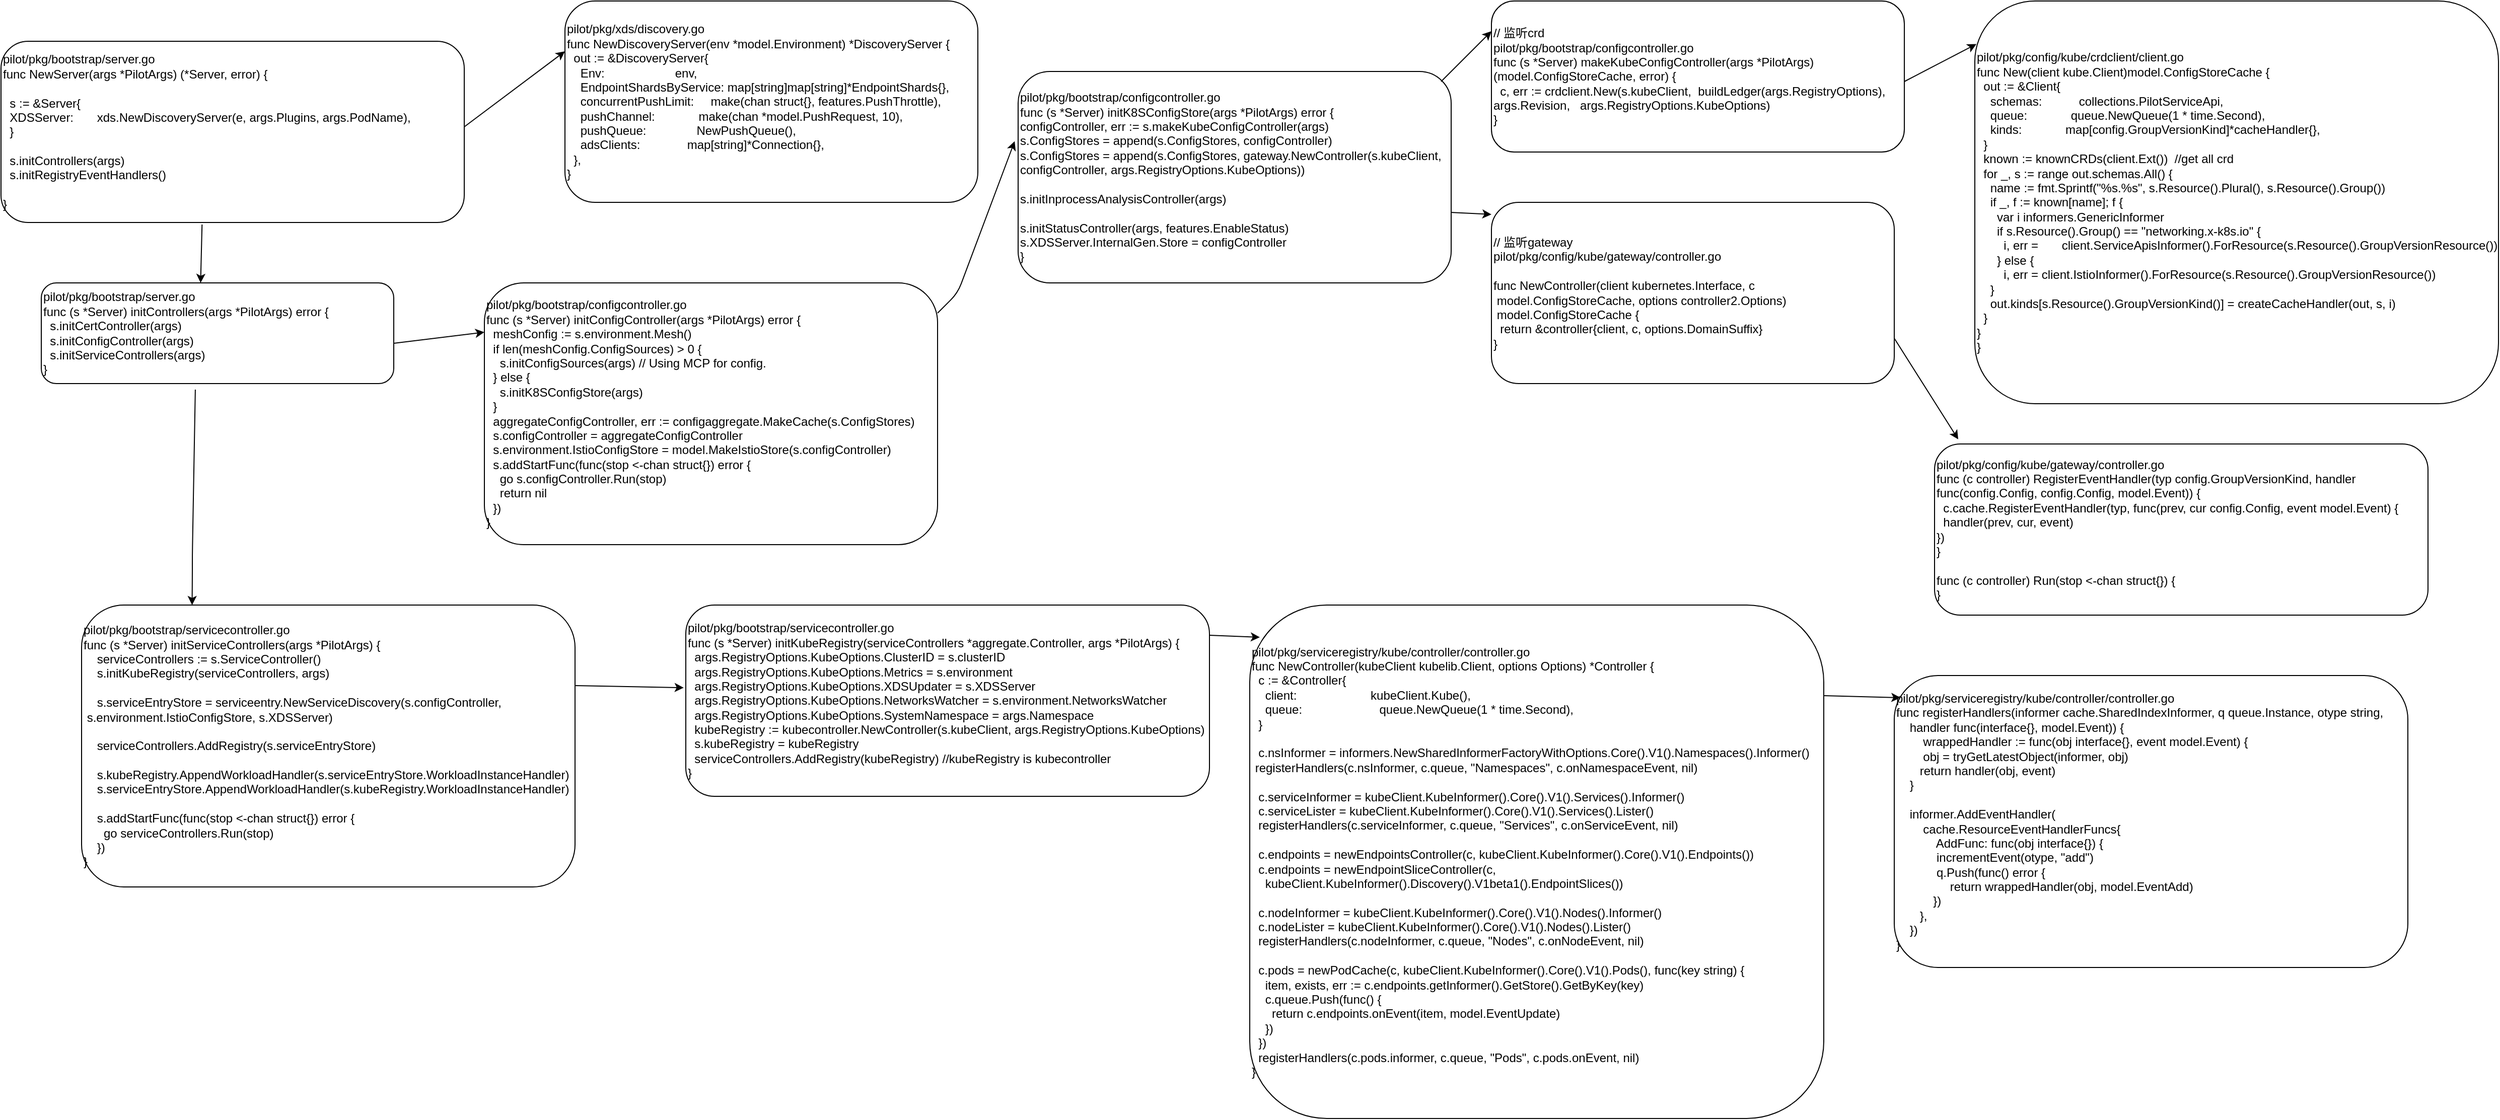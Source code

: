 <mxfile version="13.9.6" type="github">
  <diagram id="1WSthCP1p7yNz_Qq4u5r" name="Page-1">
    <mxGraphModel dx="1127" dy="437" grid="1" gridSize="10" guides="1" tooltips="1" connect="1" arrows="1" fold="1" page="1" pageScale="1" pageWidth="827" pageHeight="1169" math="0" shadow="0">
      <root>
        <mxCell id="0" />
        <mxCell id="1" parent="0" />
        <mxCell id="hdn6pJ4XfOclm7P6a8ZE-1" value="pilot/pkg/bootstrap/server.go&lt;br&gt;func NewServer(args *PilotArgs) (*Server, error) {&lt;br&gt;&lt;br&gt;&lt;div&gt;&lt;span&gt;&lt;/span&gt;&amp;nbsp; s := &amp;amp;Server{&lt;/div&gt;&lt;div&gt;&lt;span&gt;&lt;/span&gt;&amp;nbsp; XDSServer:&amp;nbsp; &amp;nbsp; &amp;nbsp; &amp;nbsp;xds.NewDiscoveryServer(e, args.Plugins, args.PodName),&lt;/div&gt;&lt;div&gt;&lt;span&gt;&lt;/span&gt;&amp;nbsp; }&lt;/div&gt;&lt;div&gt;&lt;br&gt;&lt;/div&gt;&lt;div&gt;&amp;nbsp;&amp;nbsp;s.initControllers(args)&lt;/div&gt;&lt;div&gt;&amp;nbsp;&amp;nbsp;s.initRegistryEventHandlers()&lt;/div&gt;&lt;div&gt;&lt;br&gt;&lt;/div&gt;}" style="rounded=1;whiteSpace=wrap;html=1;align=left;" parent="1" vertex="1">
          <mxGeometry x="80" y="80" width="460" height="180" as="geometry" />
        </mxCell>
        <mxCell id="hdn6pJ4XfOclm7P6a8ZE-2" value="pilot/pkg/xds/discovery.go&lt;br&gt;&lt;div&gt;func NewDiscoveryServer(env *model.Environment) *DiscoveryServer {&lt;/div&gt;&lt;div&gt;&lt;span&gt;&lt;/span&gt;&amp;nbsp; out := &amp;amp;DiscoveryServer{&lt;/div&gt;&lt;div&gt;&lt;span&gt;&lt;/span&gt;&amp;nbsp; &amp;nbsp; Env:&amp;nbsp; &amp;nbsp; &amp;nbsp; &amp;nbsp; &amp;nbsp; &amp;nbsp; &amp;nbsp; &amp;nbsp; &amp;nbsp; &amp;nbsp; &amp;nbsp;env,&lt;/div&gt;&lt;div&gt;&lt;span&gt;&lt;/span&gt;&amp;nbsp; &amp;nbsp; EndpointShardsByService: map[string]map[string]*EndpointShards{},&lt;/div&gt;&lt;div&gt;&lt;span&gt;&lt;/span&gt;&amp;nbsp; &amp;nbsp; concurrentPushLimit:&amp;nbsp; &amp;nbsp; &amp;nbsp;make(chan struct{}, features.PushThrottle),&lt;/div&gt;&lt;div&gt;&lt;span&gt;&lt;/span&gt;&amp;nbsp; &amp;nbsp; pushChannel:&amp;nbsp; &amp;nbsp; &amp;nbsp; &amp;nbsp; &amp;nbsp; &amp;nbsp; &amp;nbsp;make(chan *model.PushRequest, 10),&lt;/div&gt;&lt;div&gt;&lt;span&gt;&lt;/span&gt;&amp;nbsp; &amp;nbsp; pushQueue:&amp;nbsp; &amp;nbsp; &amp;nbsp; &amp;nbsp; &amp;nbsp; &amp;nbsp; &amp;nbsp; &amp;nbsp;NewPushQueue(),&lt;/div&gt;&lt;div&gt;&lt;span&gt;&lt;/span&gt;&amp;nbsp; &amp;nbsp; adsClients:&amp;nbsp; &amp;nbsp; &amp;nbsp; &amp;nbsp; &amp;nbsp; &amp;nbsp; &amp;nbsp; map[string]*Connection{},&lt;/div&gt;&lt;div&gt;&lt;span&gt;&lt;/span&gt;&amp;nbsp; },&lt;/div&gt;&lt;div&gt;&lt;span&gt; &lt;/span&gt;}&lt;/div&gt;" style="rounded=1;whiteSpace=wrap;html=1;align=left;" parent="1" vertex="1">
          <mxGeometry x="640" y="40" width="410" height="200" as="geometry" />
        </mxCell>
        <mxCell id="hdn6pJ4XfOclm7P6a8ZE-3" value="pilot/pkg/bootstrap/server.go&lt;br&gt;&lt;div&gt;func (s *Server) initControllers(args *PilotArgs) error {&lt;/div&gt;&lt;div&gt;&amp;nbsp; s.initCertController(args)&lt;/div&gt;&lt;div&gt;&amp;nbsp; s.initConfigController(args)&lt;/div&gt;&lt;div&gt;&amp;nbsp; s.initServiceControllers(args)&lt;/div&gt;&lt;div&gt;}&lt;/div&gt;" style="rounded=1;whiteSpace=wrap;html=1;align=left;" parent="1" vertex="1">
          <mxGeometry x="120" y="320" width="350" height="100" as="geometry" />
        </mxCell>
        <mxCell id="hdn6pJ4XfOclm7P6a8ZE-4" value="pilot/pkg/bootstrap/configcontroller.go&lt;br&gt;&lt;div&gt;func (s *Server) initConfigController(args *PilotArgs) error {&lt;/div&gt;&lt;div&gt;&lt;span&gt;&lt;/span&gt;&amp;nbsp; meshConfig := s.environment.Mesh()&lt;/div&gt;&lt;div&gt;&lt;span&gt;&lt;/span&gt;&amp;nbsp; if len(meshConfig.ConfigSources) &amp;gt; 0 {&lt;/div&gt;&lt;div&gt;&lt;span&gt;&lt;/span&gt;&amp;nbsp; &amp;nbsp; s.initConfigSources(args) // Using MCP for config.&lt;/div&gt;&lt;div&gt;&lt;span&gt;&lt;/span&gt;&amp;nbsp; } else {&lt;/div&gt;&lt;div&gt;&lt;span&gt;&lt;/span&gt;&amp;nbsp; &amp;nbsp; s.initK8SConfigStore(args)&lt;/div&gt;&lt;div&gt;&lt;span&gt;&lt;/span&gt;&amp;nbsp; }&lt;/div&gt;&lt;div&gt;&lt;span&gt;&lt;/span&gt;&amp;nbsp; aggregateConfigController, err := configaggregate.MakeCache(s.ConfigStores)&lt;/div&gt;&lt;div&gt;&lt;span&gt;&lt;/span&gt;&amp;nbsp; s.configController = aggregateConfigController&lt;/div&gt;&lt;div&gt;&lt;span&gt;&lt;/span&gt;&amp;nbsp; s.environment.IstioConfigStore = model.MakeIstioStore(s.configController)&lt;/div&gt;&lt;div&gt;&lt;span&gt;&lt;/span&gt;&amp;nbsp; s.addStartFunc(func(stop &amp;lt;-chan struct{}) error {&lt;/div&gt;&lt;div&gt;&lt;span&gt;&lt;/span&gt;&amp;nbsp; &amp;nbsp; go s.configController.Run(stop)&lt;/div&gt;&lt;div&gt;&lt;span&gt;&lt;/span&gt;&amp;nbsp; &amp;nbsp; return nil&lt;/div&gt;&lt;div&gt;&lt;span&gt;&lt;/span&gt;&amp;nbsp; })&lt;/div&gt;&lt;div&gt;}&lt;/div&gt;" style="rounded=1;whiteSpace=wrap;html=1;align=left;" parent="1" vertex="1">
          <mxGeometry x="560" y="320" width="450" height="260" as="geometry" />
        </mxCell>
        <mxCell id="hdn6pJ4XfOclm7P6a8ZE-5" value="" style="endArrow=classic;html=1;entryX=0;entryY=0.25;entryDx=0;entryDy=0;" parent="1" target="hdn6pJ4XfOclm7P6a8ZE-2" edge="1">
          <mxGeometry width="50" height="50" relative="1" as="geometry">
            <mxPoint x="540" y="165" as="sourcePoint" />
            <mxPoint x="590" y="115" as="targetPoint" />
          </mxGeometry>
        </mxCell>
        <mxCell id="hdn6pJ4XfOclm7P6a8ZE-6" value="" style="endArrow=classic;html=1;entryX=0.452;entryY=0;entryDx=0;entryDy=0;entryPerimeter=0;exitX=0.434;exitY=1.011;exitDx=0;exitDy=0;exitPerimeter=0;" parent="1" source="hdn6pJ4XfOclm7P6a8ZE-1" target="hdn6pJ4XfOclm7P6a8ZE-3" edge="1">
          <mxGeometry width="50" height="50" relative="1" as="geometry">
            <mxPoint x="282.5" y="300" as="sourcePoint" />
            <mxPoint x="337.5" y="280" as="targetPoint" />
          </mxGeometry>
        </mxCell>
        <mxCell id="hdn6pJ4XfOclm7P6a8ZE-7" value="" style="endArrow=classic;html=1;" parent="1" edge="1">
          <mxGeometry width="50" height="50" relative="1" as="geometry">
            <mxPoint x="470" y="380" as="sourcePoint" />
            <mxPoint x="560" y="369" as="targetPoint" />
          </mxGeometry>
        </mxCell>
        <mxCell id="hdn6pJ4XfOclm7P6a8ZE-8" value="&lt;div&gt;pilot/pkg/bootstrap/configcontroller.go&lt;/div&gt;&lt;div&gt;func (s *Server) initK8SConfigStore(args *PilotArgs) error {&lt;/div&gt;&lt;div&gt;&lt;span&gt; &lt;/span&gt;configController, err := s.makeKubeConfigController(args)&lt;/div&gt;&lt;div&gt;&lt;span&gt; &lt;/span&gt;s.ConfigStores = append(s.ConfigStores, configController)&lt;/div&gt;&lt;div&gt;&lt;span&gt;  &lt;/span&gt;s.ConfigStores = append(s.ConfigStores, gateway.NewController(s.kubeClient, configController, args.RegistryOptions.KubeOptions))&lt;/div&gt;&lt;div&gt;&lt;br&gt;&lt;/div&gt;&lt;div&gt;s.initInprocessAnalysisController(args)&lt;/div&gt;&lt;div&gt;&lt;br&gt;&lt;/div&gt;&lt;div&gt;&lt;span&gt; &lt;/span&gt;s.initStatusController(args, features.EnableStatus)&lt;/div&gt;&lt;div&gt;&lt;span&gt; &lt;/span&gt;s.XDSServer.InternalGen.Store = configController&lt;/div&gt;&lt;div&gt;}&lt;/div&gt;" style="rounded=1;whiteSpace=wrap;html=1;align=left;" parent="1" vertex="1">
          <mxGeometry x="1090" y="110" width="430" height="210" as="geometry" />
        </mxCell>
        <mxCell id="hdn6pJ4XfOclm7P6a8ZE-9" value="" style="endArrow=classic;html=1;entryX=-0.008;entryY=0.33;entryDx=0;entryDy=0;entryPerimeter=0;" parent="1" target="hdn6pJ4XfOclm7P6a8ZE-8" edge="1">
          <mxGeometry width="50" height="50" relative="1" as="geometry">
            <mxPoint x="1010" y="350" as="sourcePoint" />
            <mxPoint x="1060" y="300" as="targetPoint" />
            <Array as="points">
              <mxPoint x="1030" y="330" />
            </Array>
          </mxGeometry>
        </mxCell>
        <mxCell id="hdn6pJ4XfOclm7P6a8ZE-10" value="&lt;div&gt;// 监听crd&lt;/div&gt;&lt;div&gt;pilot/pkg/bootstrap/configcontroller.go&lt;/div&gt;&lt;div&gt;func (s *Server) makeKubeConfigController(args *PilotArgs) (model.ConfigStoreCache, error) {&lt;/div&gt;&lt;div&gt;&lt;span&gt;&lt;/span&gt;&amp;nbsp; c, err := crdclient.New(s.kubeClient,&amp;nbsp; buildLedger(args.RegistryOptions), args.Revision,&amp;nbsp; &amp;nbsp;args.RegistryOptions.KubeOptions)&lt;/div&gt;&lt;div&gt;}&lt;/div&gt;" style="rounded=1;whiteSpace=wrap;html=1;align=left;" parent="1" vertex="1">
          <mxGeometry x="1560" y="40" width="410" height="150" as="geometry" />
        </mxCell>
        <mxCell id="hdn6pJ4XfOclm7P6a8ZE-11" value="" style="endArrow=classic;html=1;" parent="1" edge="1">
          <mxGeometry width="50" height="50" relative="1" as="geometry">
            <mxPoint x="1510" y="120" as="sourcePoint" />
            <mxPoint x="1560" y="70" as="targetPoint" />
          </mxGeometry>
        </mxCell>
        <mxCell id="hdn6pJ4XfOclm7P6a8ZE-12" value="pilot/pkg/config/kube/crdclient/client.go&lt;br&gt;&lt;div&gt;func New(client kube.Client)model.ConfigStoreCache {&lt;/div&gt;&lt;div&gt;&lt;span&gt;&lt;/span&gt;&amp;nbsp; out := &amp;amp;Client{&lt;/div&gt;&lt;div&gt;&lt;span&gt;&lt;/span&gt;&amp;nbsp; &amp;nbsp; schemas:&amp;nbsp; &amp;nbsp; &amp;nbsp; &amp;nbsp; &amp;nbsp; &amp;nbsp;collections.PilotServiceApi,&lt;/div&gt;&lt;div&gt;&lt;span&gt;&lt;/span&gt;&amp;nbsp; &amp;nbsp; queue:&amp;nbsp; &amp;nbsp; &amp;nbsp; &amp;nbsp; &amp;nbsp; &amp;nbsp; &amp;nbsp;queue.NewQueue(1 * time.Second),&lt;/div&gt;&lt;div&gt;&lt;span&gt;&lt;/span&gt;&amp;nbsp; &amp;nbsp; kinds:&amp;nbsp; &amp;nbsp; &amp;nbsp; &amp;nbsp; &amp;nbsp; &amp;nbsp; &amp;nbsp;map[config.GroupVersionKind]*cacheHandler{},&lt;/div&gt;&lt;div&gt;&lt;span&gt;&lt;/span&gt;&amp;nbsp; }&lt;/div&gt;&lt;div&gt;&lt;span&gt;&lt;/span&gt;&amp;nbsp; known := knownCRDs(client.Ext())&amp;nbsp; //get all crd&lt;/div&gt;&lt;div&gt;&lt;span&gt;&lt;/span&gt;&amp;nbsp; for _, s := range out.schemas.All() {&lt;/div&gt;&lt;div&gt;&lt;span&gt;&lt;/span&gt;&amp;nbsp; &amp;nbsp; name := fmt.Sprintf(&quot;%s.%s&quot;, s.Resource().Plural(), s.Resource().Group())&lt;/div&gt;&lt;div&gt;&lt;span&gt;&lt;/span&gt;&amp;nbsp; &amp;nbsp; if _, f := known[name]; f {&lt;/div&gt;&lt;div&gt;&lt;span&gt;&lt;/span&gt;&amp;nbsp; &amp;nbsp; &amp;nbsp; var i informers.GenericInformer&lt;/div&gt;&lt;div&gt;&lt;span&gt;&lt;/span&gt;&amp;nbsp; &amp;nbsp; &amp;nbsp; if s.Resource().Group() == &quot;networking.x-k8s.io&quot; {&lt;/div&gt;&lt;div&gt;&lt;span&gt;&lt;/span&gt;&amp;nbsp; &amp;nbsp; &amp;nbsp; &amp;nbsp; i, err =&amp;nbsp; &amp;nbsp; &amp;nbsp; &amp;nbsp;client.ServiceApisInformer().ForResource(s.Resource().GroupVersionResource())&lt;/div&gt;&lt;div&gt;&lt;span&gt;&lt;/span&gt;&amp;nbsp; &amp;nbsp; &amp;nbsp; } else {&lt;/div&gt;&lt;div&gt;&lt;span&gt;&lt;/span&gt;&amp;nbsp; &amp;nbsp; &amp;nbsp; &amp;nbsp; i, err = client.IstioInformer().ForResource(s.Resource().GroupVersionResource())&lt;/div&gt;&lt;div&gt;&lt;span&gt;&lt;/span&gt;&amp;nbsp; &amp;nbsp; }&lt;/div&gt;&lt;div&gt;&lt;span&gt;&lt;/span&gt;&amp;nbsp; &amp;nbsp; out.kinds[s.Resource().GroupVersionKind()] = createCacheHandler(out, s, i)&lt;/div&gt;&lt;div&gt;&lt;span&gt;&lt;/span&gt;&amp;nbsp; }&lt;/div&gt;&lt;div&gt;&lt;span&gt; &lt;/span&gt;}&lt;/div&gt;&lt;div&gt;}&lt;/div&gt;" style="rounded=1;whiteSpace=wrap;html=1;align=left;" parent="1" vertex="1">
          <mxGeometry x="2040" y="40" width="520" height="400" as="geometry" />
        </mxCell>
        <mxCell id="hdn6pJ4XfOclm7P6a8ZE-13" value="" style="endArrow=classic;html=1;entryX=0.003;entryY=0.107;entryDx=0;entryDy=0;entryPerimeter=0;" parent="1" target="hdn6pJ4XfOclm7P6a8ZE-12" edge="1">
          <mxGeometry width="50" height="50" relative="1" as="geometry">
            <mxPoint x="1970" y="120" as="sourcePoint" />
            <mxPoint x="2020" y="70" as="targetPoint" />
          </mxGeometry>
        </mxCell>
        <mxCell id="hdn6pJ4XfOclm7P6a8ZE-14" value="// 监听gateway&lt;br&gt;pilot/pkg/config/kube/gateway/controller.go&lt;br&gt;&lt;div&gt;&lt;br&gt;&lt;/div&gt;&lt;div&gt;func NewController(client kubernetes.Interface, c&amp;nbsp; &amp;nbsp;model.ConfigStoreCache, options controller2.Options)&amp;nbsp; &amp;nbsp;model.ConfigStoreCache {&lt;/div&gt;&lt;div&gt;&lt;span&gt;&lt;/span&gt;&amp;nbsp; return &amp;amp;controller{client, c, options.DomainSuffix}&lt;/div&gt;&lt;div&gt;}&lt;/div&gt;" style="rounded=1;whiteSpace=wrap;html=1;align=left;" parent="1" vertex="1">
          <mxGeometry x="1560" y="240" width="400" height="180" as="geometry" />
        </mxCell>
        <mxCell id="hdn6pJ4XfOclm7P6a8ZE-15" value="" style="endArrow=classic;html=1;" parent="1" edge="1">
          <mxGeometry width="50" height="50" relative="1" as="geometry">
            <mxPoint x="1520" y="250" as="sourcePoint" />
            <mxPoint x="1560" y="252" as="targetPoint" />
          </mxGeometry>
        </mxCell>
        <mxCell id="hdn6pJ4XfOclm7P6a8ZE-16" value="&lt;div&gt;pilot/pkg/config/kube/gateway/controller.go&lt;/div&gt;&lt;div&gt;func (c controller) RegisterEventHandler(typ config.GroupVersionKind, handler func(config.Config, config.Config, model.Event)) {&lt;/div&gt;&lt;div&gt;&lt;span&gt;&lt;/span&gt;&amp;nbsp; c.cache.RegisterEventHandler(typ, func(prev, cur config.Config, event model.Event) {&lt;/div&gt;&lt;div&gt;&lt;span&gt;&lt;/span&gt;&amp;nbsp; handler(prev, cur, event)&lt;/div&gt;&lt;div&gt;&lt;span&gt; &lt;/span&gt;})&lt;/div&gt;&lt;div&gt;}&lt;/div&gt;&lt;div&gt;&lt;br&gt;&lt;/div&gt;&lt;div&gt;func (c controller) Run(stop &amp;lt;-chan struct{}) {&lt;/div&gt;&lt;div&gt;}&lt;/div&gt;" style="rounded=1;whiteSpace=wrap;html=1;align=left;" parent="1" vertex="1">
          <mxGeometry x="2000" y="480" width="490" height="170" as="geometry" />
        </mxCell>
        <mxCell id="hdn6pJ4XfOclm7P6a8ZE-17" value="" style="endArrow=classic;html=1;entryX=0.048;entryY=-0.027;entryDx=0;entryDy=0;entryPerimeter=0;exitX=1;exitY=0.75;exitDx=0;exitDy=0;" parent="1" source="hdn6pJ4XfOclm7P6a8ZE-14" target="hdn6pJ4XfOclm7P6a8ZE-16" edge="1">
          <mxGeometry width="50" height="50" relative="1" as="geometry">
            <mxPoint x="1940" y="460" as="sourcePoint" />
            <mxPoint x="1990" y="410" as="targetPoint" />
          </mxGeometry>
        </mxCell>
        <mxCell id="nB5sZIHavd1A4j-XCwEL-1" value="&lt;div&gt;pilot/pkg/bootstrap/servicecontroller.go&lt;/div&gt;&lt;div&gt;func (s *Server) initServiceControllers(args *PilotArgs) {&lt;/div&gt;&lt;div&gt;&lt;span&gt;&lt;/span&gt;&amp;nbsp; &amp;nbsp; serviceControllers := s.ServiceController()&lt;span&gt;	&lt;/span&gt;&lt;/div&gt;&lt;div&gt;&lt;span&gt;&lt;/span&gt;&amp;nbsp; &amp;nbsp; s.initKubeRegistry(serviceControllers, args)&lt;/div&gt;&lt;div&gt;&lt;br&gt;&lt;/div&gt;&lt;div&gt;&lt;span&gt;&lt;/span&gt;&amp;nbsp; &amp;nbsp; s.serviceEntryStore = serviceentry.NewServiceDiscovery(s.configController,&amp;nbsp; &amp;nbsp; &amp;nbsp;s.environment.IstioConfigStore, s.XDSServer)&lt;/div&gt;&lt;div&gt;&lt;br&gt;&lt;/div&gt;&lt;div&gt;&lt;span&gt;&lt;/span&gt;&amp;nbsp; &amp;nbsp; serviceControllers.AddRegistry(s.serviceEntryStore)&lt;/div&gt;&lt;div&gt;&lt;br&gt;&lt;/div&gt;&lt;div&gt;&amp;nbsp; &amp;nbsp; s.kubeRegistry.AppendWorkloadHandler(s.serviceEntryStore.WorkloadInstanceHandler)&lt;/div&gt;&lt;div&gt;&lt;span&gt;&lt;/span&gt;&amp;nbsp; &amp;nbsp; s.serviceEntryStore.AppendWorkloadHandler(s.kubeRegistry.WorkloadInstanceHandler)&lt;/div&gt;&lt;div&gt;&lt;br&gt;&lt;/div&gt;&lt;div&gt;&lt;span&gt;&lt;/span&gt;&amp;nbsp; &amp;nbsp; s.addStartFunc(func(stop &amp;lt;-chan struct{}) error {&lt;/div&gt;&lt;div&gt;&lt;span&gt;&lt;/span&gt;&amp;nbsp; &amp;nbsp; &amp;nbsp; go serviceControllers.Run(stop)&lt;/div&gt;&lt;div&gt;&lt;span&gt;&lt;/span&gt;&amp;nbsp; &amp;nbsp; })&lt;/div&gt;&lt;div&gt;}&lt;/div&gt;" style="rounded=1;whiteSpace=wrap;html=1;align=left;" vertex="1" parent="1">
          <mxGeometry x="160" y="640" width="490" height="280" as="geometry" />
        </mxCell>
        <mxCell id="nB5sZIHavd1A4j-XCwEL-2" value="" style="endArrow=classic;html=1;entryX=0.224;entryY=0;entryDx=0;entryDy=0;entryPerimeter=0;exitX=0.437;exitY=1.06;exitDx=0;exitDy=0;exitPerimeter=0;" edge="1" parent="1" source="hdn6pJ4XfOclm7P6a8ZE-3" target="nB5sZIHavd1A4j-XCwEL-1">
          <mxGeometry width="50" height="50" relative="1" as="geometry">
            <mxPoint x="270" y="560" as="sourcePoint" />
            <mxPoint x="320" y="510" as="targetPoint" />
            <Array as="points">
              <mxPoint x="270" y="590" />
              <mxPoint x="270" y="610" />
            </Array>
          </mxGeometry>
        </mxCell>
        <mxCell id="nB5sZIHavd1A4j-XCwEL-3" value="&lt;div&gt;pilot/pkg/bootstrap/servicecontroller.go&lt;/div&gt;&lt;div&gt;func (s *Server) initKubeRegistry(serviceControllers *aggregate.Controller, args *PilotArgs) {&lt;/div&gt;&lt;div&gt;&lt;span&gt;&lt;/span&gt;&amp;nbsp; args.RegistryOptions.KubeOptions.ClusterID = s.clusterID&lt;/div&gt;&lt;div&gt;&lt;span&gt;&lt;/span&gt;&amp;nbsp; args.RegistryOptions.KubeOptions.Metrics = s.environment&lt;/div&gt;&lt;div&gt;&lt;span&gt;&lt;/span&gt;&amp;nbsp; args.RegistryOptions.KubeOptions.XDSUpdater = s.XDSServer&lt;/div&gt;&lt;div&gt;&lt;span&gt;&lt;/span&gt;&amp;nbsp; args.RegistryOptions.KubeOptions.NetworksWatcher = s.environment.NetworksWatcher&lt;/div&gt;&lt;div&gt;&lt;span&gt;&lt;/span&gt;&amp;nbsp; args.RegistryOptions.KubeOptions.SystemNamespace = args.Namespace&lt;/div&gt;&lt;div&gt;&lt;span&gt;&lt;/span&gt;&amp;nbsp; kubeRegistry := kubecontroller.NewController(s.kubeClient, args.RegistryOptions.KubeOptions)&lt;/div&gt;&lt;div&gt;&lt;span&gt;&lt;/span&gt;&amp;nbsp; s.kubeRegistry = kubeRegistry&lt;/div&gt;&lt;div&gt;&lt;span&gt;&lt;/span&gt;&amp;nbsp; serviceControllers.AddRegistry(kubeRegistry) //kubeRegistry is kubecontroller&lt;/div&gt;&lt;div&gt;}&lt;/div&gt;" style="rounded=1;whiteSpace=wrap;html=1;align=left;" vertex="1" parent="1">
          <mxGeometry x="760" y="640" width="520" height="190" as="geometry" />
        </mxCell>
        <mxCell id="nB5sZIHavd1A4j-XCwEL-4" value="&lt;div&gt;pilot/pkg/serviceregistry/kube/controller/controller.go&lt;/div&gt;&lt;div&gt;func NewController(kubeClient kubelib.Client, options Options) *Controller {&lt;/div&gt;&lt;div&gt;&lt;span&gt;&lt;/span&gt;&amp;nbsp; c := &amp;amp;Controller{&lt;/div&gt;&lt;div&gt;&lt;span&gt;&lt;/span&gt;&amp;nbsp; &amp;nbsp; client:&amp;nbsp; &amp;nbsp; &amp;nbsp; &amp;nbsp; &amp;nbsp; &amp;nbsp; &amp;nbsp; &amp;nbsp; &amp;nbsp; &amp;nbsp; &amp;nbsp; kubeClient.Kube(),&lt;/div&gt;&lt;div&gt;&lt;span&gt;&lt;/span&gt;&amp;nbsp; &amp;nbsp; queue:&amp;nbsp; &amp;nbsp; &amp;nbsp; &amp;nbsp; &amp;nbsp; &amp;nbsp; &amp;nbsp; &amp;nbsp; &amp;nbsp; &amp;nbsp; &amp;nbsp; &amp;nbsp;queue.NewQueue(1 * time.Second),&lt;/div&gt;&lt;div&gt;&lt;span&gt;&lt;/span&gt;&amp;nbsp; }&lt;/div&gt;&lt;div&gt;&lt;br&gt;&lt;/div&gt;&lt;div&gt;&amp;nbsp; c.nsInformer = informers.NewSharedInformerFactoryWithOptions.Core().V1().Namespaces().Informer()&lt;span&gt;&amp;nbsp; &amp;nbsp;registerHandlers(c.nsInformer, c.queue, &quot;Namespaces&quot;, c.onNamespaceEvent, nil)&lt;/span&gt;&lt;/div&gt;&lt;div&gt;&lt;br&gt;&lt;/div&gt;&lt;div&gt;&lt;span&gt;&lt;/span&gt;&amp;nbsp; c.serviceInformer = kubeClient.KubeInformer().Core().V1().Services().Informer()&lt;/div&gt;&lt;div&gt;&lt;span&gt;&lt;/span&gt;&amp;nbsp; c.serviceLister = kubeClient.KubeInformer().Core().V1().Services().Lister()&lt;/div&gt;&lt;div&gt;&lt;span&gt;&lt;/span&gt;&amp;nbsp; registerHandlers(c.serviceInformer, c.queue, &quot;Services&quot;, c.onServiceEvent, nil)&lt;/div&gt;&lt;div&gt;&lt;br&gt;&lt;/div&gt;&lt;div&gt;&lt;span&gt;&lt;/span&gt;&amp;nbsp; c.endpoints = newEndpointsController(c, kubeClient.KubeInformer().Core().V1().Endpoints())&lt;/div&gt;&lt;div&gt;&lt;span&gt;&lt;/span&gt;&amp;nbsp; c.endpoints = newEndpointSliceController(c,&amp;nbsp;&lt;/div&gt;&lt;div&gt;&lt;span&gt;	&lt;/span&gt;&amp;nbsp; &amp;nbsp; kubeClient.KubeInformer().Discovery().V1beta1().EndpointSlices())&lt;/div&gt;&lt;div&gt;&lt;br&gt;&lt;/div&gt;&lt;div&gt;&lt;span&gt;&lt;/span&gt;&amp;nbsp; c.nodeInformer = kubeClient.KubeInformer().Core().V1().Nodes().Informer()&lt;/div&gt;&lt;div&gt;&lt;span&gt;&lt;/span&gt;&amp;nbsp; c.nodeLister = kubeClient.KubeInformer().Core().V1().Nodes().Lister()&lt;/div&gt;&lt;div&gt;&lt;span&gt;&lt;/span&gt;&amp;nbsp; registerHandlers(c.nodeInformer, c.queue, &quot;Nodes&quot;, c.onNodeEvent, nil)&lt;/div&gt;&lt;div&gt;&lt;br&gt;&lt;/div&gt;&lt;div&gt;&lt;span&gt;&lt;/span&gt;&amp;nbsp; c.pods = newPodCache(c, kubeClient.KubeInformer().Core().V1().Pods(), func(key string) {&lt;/div&gt;&lt;div&gt;&lt;span&gt;&lt;/span&gt;&amp;nbsp; &amp;nbsp; item, exists, err := c.endpoints.getInformer().GetStore().GetByKey(key)&lt;/div&gt;&lt;div&gt;&lt;span&gt;&lt;/span&gt;&amp;nbsp; &amp;nbsp; c.queue.Push(func() {&lt;/div&gt;&lt;div&gt;&lt;span&gt;&lt;/span&gt;&amp;nbsp; &amp;nbsp; &amp;nbsp; return c.endpoints.onEvent(item, model.EventUpdate)&lt;/div&gt;&lt;div&gt;&lt;span&gt;&lt;/span&gt;&amp;nbsp; &amp;nbsp; })&lt;/div&gt;&lt;div&gt;&lt;span&gt;&lt;/span&gt;&amp;nbsp; })&lt;/div&gt;&lt;div&gt;&lt;span&gt;&lt;/span&gt;&amp;nbsp; registerHandlers(c.pods.informer, c.queue, &quot;Pods&quot;, c.pods.onEvent, nil)&lt;/div&gt;&lt;div&gt;}&lt;/div&gt;" style="rounded=1;whiteSpace=wrap;html=1;align=left;" vertex="1" parent="1">
          <mxGeometry x="1320" y="640" width="570" height="510" as="geometry" />
        </mxCell>
        <mxCell id="nB5sZIHavd1A4j-XCwEL-5" value="" style="endArrow=classic;html=1;entryX=-0.004;entryY=0.432;entryDx=0;entryDy=0;entryPerimeter=0;" edge="1" parent="1" target="nB5sZIHavd1A4j-XCwEL-3">
          <mxGeometry width="50" height="50" relative="1" as="geometry">
            <mxPoint x="650" y="720" as="sourcePoint" />
            <mxPoint x="700" y="670" as="targetPoint" />
          </mxGeometry>
        </mxCell>
        <mxCell id="nB5sZIHavd1A4j-XCwEL-6" value="" style="endArrow=classic;html=1;" edge="1" parent="1">
          <mxGeometry width="50" height="50" relative="1" as="geometry">
            <mxPoint x="1280" y="670" as="sourcePoint" />
            <mxPoint x="1330" y="672" as="targetPoint" />
          </mxGeometry>
        </mxCell>
        <mxCell id="nB5sZIHavd1A4j-XCwEL-7" value="&lt;div&gt;pilot/pkg/serviceregistry/kube/controller/controller.go&lt;/div&gt;&lt;div&gt;func registerHandlers(informer cache.SharedIndexInformer, q queue.Instance, otype string,&lt;/div&gt;&lt;div&gt;&lt;span&gt;&lt;/span&gt;&amp;nbsp; &amp;nbsp; handler func(interface{}, model.Event)) {&lt;/div&gt;&lt;div&gt;&lt;span&gt;&lt;/span&gt;&amp;nbsp; &amp;nbsp; &amp;nbsp; &amp;nbsp; wrappedHandler := func(obj interface{}, event model.Event) {&lt;/div&gt;&lt;div&gt;&lt;span&gt;&lt;/span&gt;&amp;nbsp; &amp;nbsp; &amp;nbsp; &amp;nbsp; obj = tryGetLatestObject(informer, obj)&lt;/div&gt;&lt;div&gt;&lt;span&gt;&lt;/span&gt;&amp;nbsp; &amp;nbsp; &amp;nbsp; &amp;nbsp;return handler(obj, event)&lt;/div&gt;&lt;div&gt;&lt;span&gt;&lt;/span&gt;&amp;nbsp; &amp;nbsp; }&lt;/div&gt;&lt;div&gt;&lt;br&gt;&lt;/div&gt;&lt;div&gt;&lt;span&gt;&lt;/span&gt;&amp;nbsp; &amp;nbsp; informer.AddEventHandler(&lt;/div&gt;&lt;div&gt;&lt;span&gt;&lt;/span&gt;&amp;nbsp; &amp;nbsp; &amp;nbsp; &amp;nbsp; cache.ResourceEventHandlerFuncs{&lt;/div&gt;&lt;div&gt;&lt;span&gt;&lt;/span&gt;&amp;nbsp; &amp;nbsp; &amp;nbsp; &amp;nbsp; &amp;nbsp; &amp;nbsp; AddFunc: func(obj interface{}) {&lt;/div&gt;&lt;div&gt;&lt;span&gt;&lt;/span&gt;&amp;nbsp; &amp;nbsp; &amp;nbsp; &amp;nbsp; &amp;nbsp; &amp;nbsp; incrementEvent(otype, &quot;add&quot;)&lt;/div&gt;&lt;div&gt;&lt;span&gt;&lt;/span&gt;&amp;nbsp; &amp;nbsp; &amp;nbsp; &amp;nbsp; &amp;nbsp; &amp;nbsp; q.Push(func() error {&lt;/div&gt;&lt;div&gt;&lt;span&gt;&lt;/span&gt;&amp;nbsp; &amp;nbsp; &amp;nbsp; &amp;nbsp; &amp;nbsp; &amp;nbsp; &amp;nbsp; &amp;nbsp; return wrappedHandler(obj, model.EventAdd)&lt;/div&gt;&lt;div&gt;&lt;span&gt;&lt;/span&gt;&amp;nbsp; &amp;nbsp; &amp;nbsp; &amp;nbsp; &amp;nbsp; &amp;nbsp;})&lt;/div&gt;&lt;div&gt;&lt;span&gt;&lt;/span&gt;&amp;nbsp; &amp;nbsp; &amp;nbsp; &amp;nbsp;},&lt;/div&gt;&lt;div&gt;&lt;span&gt;&lt;/span&gt;&amp;nbsp; &amp;nbsp; })&lt;/div&gt;&lt;div&gt;}&lt;/div&gt;" style="rounded=1;whiteSpace=wrap;html=1;align=left;" vertex="1" parent="1">
          <mxGeometry x="1960" y="710" width="510" height="290" as="geometry" />
        </mxCell>
        <mxCell id="nB5sZIHavd1A4j-XCwEL-8" value="" style="endArrow=classic;html=1;entryX=0.012;entryY=0.076;entryDx=0;entryDy=0;entryPerimeter=0;" edge="1" parent="1" target="nB5sZIHavd1A4j-XCwEL-7">
          <mxGeometry width="50" height="50" relative="1" as="geometry">
            <mxPoint x="1890" y="730" as="sourcePoint" />
            <mxPoint x="1940" y="732" as="targetPoint" />
          </mxGeometry>
        </mxCell>
      </root>
    </mxGraphModel>
  </diagram>
</mxfile>
